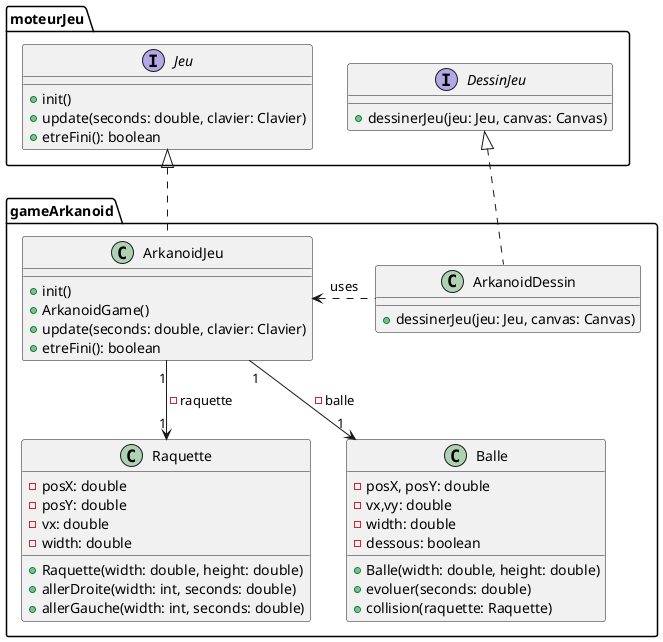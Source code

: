 @startuml

package moteurJeu {

interface Jeu{
+ init()
+ update(seconds: double, clavier: Clavier)
+ etreFini(): boolean
}


interface DessinJeu {
+ dessinerJeu(jeu: Jeu, canvas: Canvas)
}
}

package gameArkanoid{

class ArkanoidJeu{
+ init()
+ ArkanoidGame()
+ update(seconds: double, clavier: Clavier)
+ etreFini(): boolean
}

Jeu <|.. ArkanoidJeu

class Raquette{
- posX: double
- posY: double
- vx: double
- width: double
+ Raquette(width: double, height: double)
+ allerDroite(width: int, seconds: double)
+ allerGauche(width: int, seconds: double)
}

ArkanoidJeu "1" --> "1" Raquette : -raquette

class Balle{
- posX, posY: double
- vx,vy: double
- width: double
- dessous: boolean
+ Balle(width: double, height: double)
+ evoluer(seconds: double)
+ collision(raquette: Raquette)
}


ArkanoidJeu "1" --> "1" Balle : -balle


class ArkanoidDessin{
+ dessinerJeu(jeu: Jeu, canvas: Canvas)
}

DessinJeu <|.. ArkanoidDessin
ArkanoidJeu <. ArkanoidDessin:uses
}

@enduml

